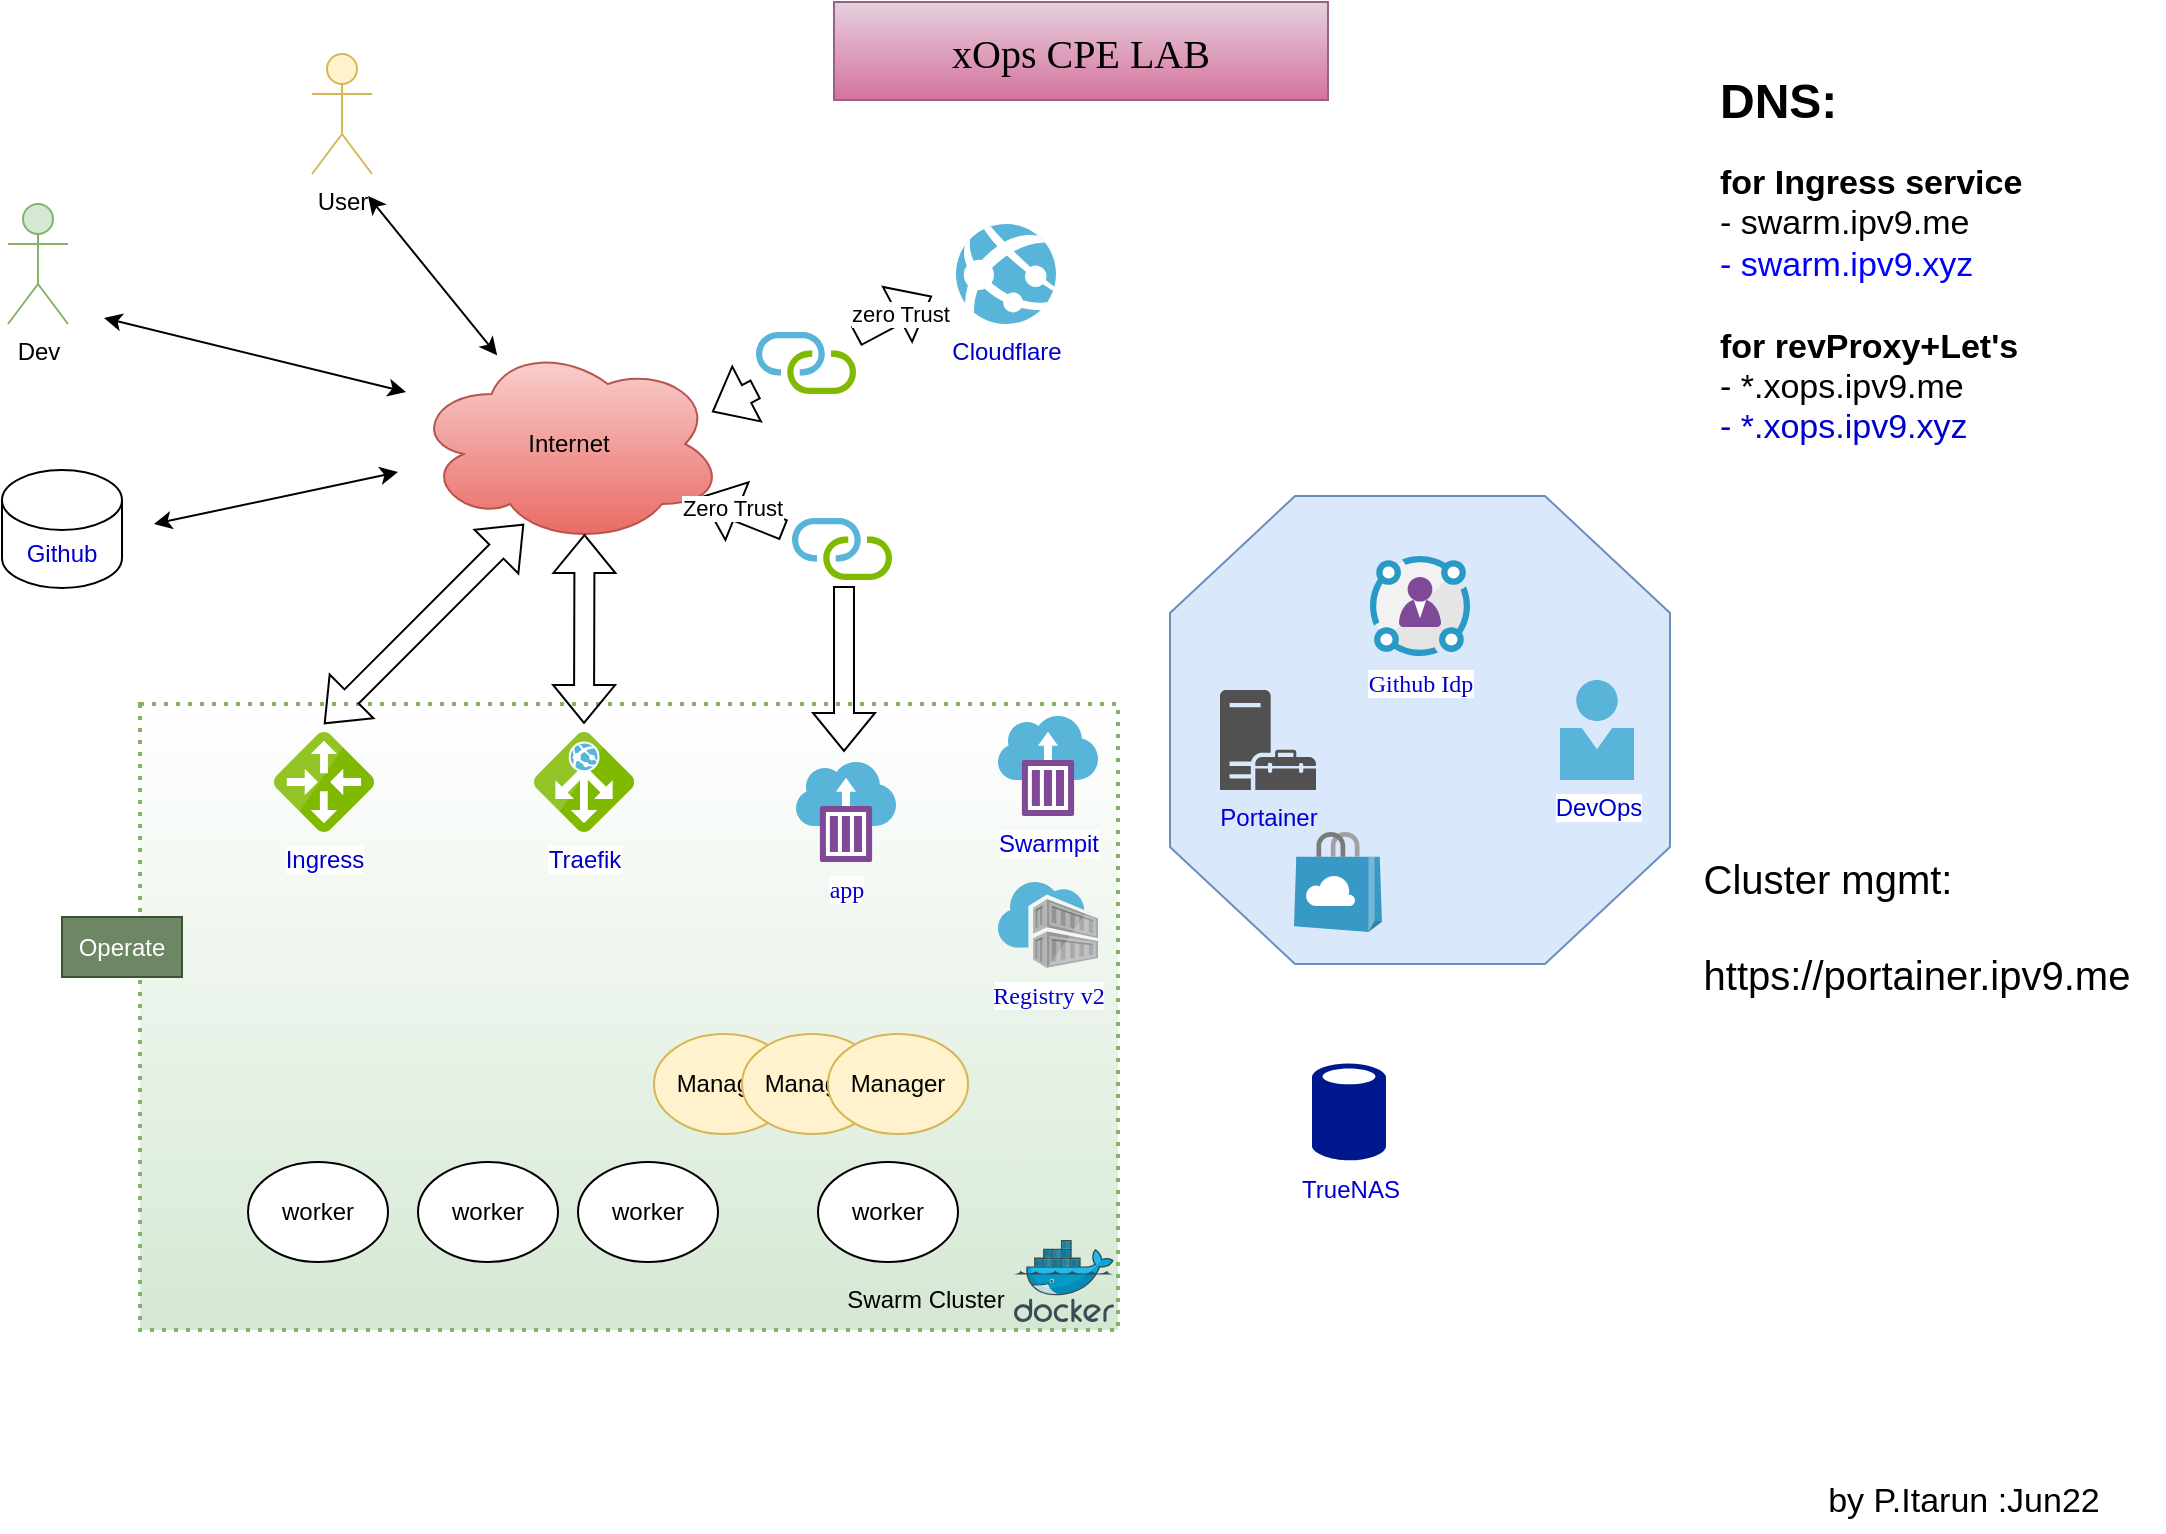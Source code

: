 <mxfile version="19.0.3" type="github">
  <diagram id="0TcvNVGdfmkhXoJ2Nnpc" name="Page-1">
    <mxGraphModel dx="1666" dy="830" grid="0" gridSize="10" guides="1" tooltips="1" connect="1" arrows="1" fold="1" page="1" pageScale="1" pageWidth="1169" pageHeight="827" math="0" shadow="0">
      <root>
        <mxCell id="0" />
        <mxCell id="1" parent="0" />
        <mxCell id="k_gkprCdmWqx7DsaNJFG-28" value="" style="verticalLabelPosition=bottom;verticalAlign=top;html=1;shape=mxgraph.basic.polygon;polyCoords=[[0.25,0],[0.75,0],[1,0.25],[1,0.75],[0.75,1],[0.25,1],[0,0.75],[0,0.25]];polyline=0;fontFamily=Comic Sans MS;fillColor=#dae8fc;strokeColor=#6c8ebf;" vertex="1" parent="1">
          <mxGeometry x="629" y="267" width="250" height="234" as="geometry" />
        </mxCell>
        <mxCell id="tLQB-r3QSDBuK20FlxPW-10" value="" style="rounded=0;whiteSpace=wrap;html=1;fillColor=#d5e8d4;strokeColor=#82b366;dashed=1;strokeWidth=2;dashPattern=1 2;gradientColor=#ffffff;gradientDirection=north;" parent="1" vertex="1">
          <mxGeometry x="114" y="371" width="489" height="313" as="geometry" />
        </mxCell>
        <mxCell id="tLQB-r3QSDBuK20FlxPW-6" value="worker" style="ellipse;whiteSpace=wrap;html=1;" parent="1" vertex="1">
          <mxGeometry x="168" y="600" width="70" height="50" as="geometry" />
        </mxCell>
        <mxCell id="tLQB-r3QSDBuK20FlxPW-7" value="worker" style="ellipse;whiteSpace=wrap;html=1;" parent="1" vertex="1">
          <mxGeometry x="253" y="600" width="70" height="50" as="geometry" />
        </mxCell>
        <mxCell id="tLQB-r3QSDBuK20FlxPW-8" value="worker" style="ellipse;whiteSpace=wrap;html=1;" parent="1" vertex="1">
          <mxGeometry x="333" y="600" width="70" height="50" as="geometry" />
        </mxCell>
        <mxCell id="tLQB-r3QSDBuK20FlxPW-9" value="worker" style="ellipse;whiteSpace=wrap;html=1;" parent="1" vertex="1">
          <mxGeometry x="453" y="600" width="70" height="50" as="geometry" />
        </mxCell>
        <mxCell id="tLQB-r3QSDBuK20FlxPW-11" value="Internet" style="ellipse;shape=cloud;whiteSpace=wrap;html=1;fillColor=#f8cecc;gradientColor=#ea6b66;strokeColor=#b85450;" parent="1" vertex="1">
          <mxGeometry x="251" y="191" width="155" height="100" as="geometry" />
        </mxCell>
        <mxCell id="tLQB-r3QSDBuK20FlxPW-12" value="" style="shape=flexArrow;endArrow=classic;startArrow=classic;html=1;rounded=0;" parent="1" edge="1">
          <mxGeometry width="100" height="100" relative="1" as="geometry">
            <mxPoint x="206" y="381" as="sourcePoint" />
            <mxPoint x="306" y="281" as="targetPoint" />
          </mxGeometry>
        </mxCell>
        <mxCell id="tLQB-r3QSDBuK20FlxPW-13" value="" style="shape=flexArrow;endArrow=classic;startArrow=classic;html=1;rounded=0;entryX=0.55;entryY=0.95;entryDx=0;entryDy=0;entryPerimeter=0;" parent="1" target="tLQB-r3QSDBuK20FlxPW-11" edge="1">
          <mxGeometry width="100" height="100" relative="1" as="geometry">
            <mxPoint x="336" y="381" as="sourcePoint" />
            <mxPoint x="436" y="281" as="targetPoint" />
          </mxGeometry>
        </mxCell>
        <mxCell id="tLQB-r3QSDBuK20FlxPW-16" value="" style="shape=flexArrow;endArrow=classic;startArrow=none;html=1;rounded=0;" parent="1" target="tLQB-r3QSDBuK20FlxPW-11" edge="1">
          <mxGeometry width="100" height="100" relative="1" as="geometry">
            <mxPoint x="436" y="284" as="sourcePoint" />
            <mxPoint x="556" y="301" as="targetPoint" />
            <Array as="points" />
          </mxGeometry>
        </mxCell>
        <mxCell id="tLQB-r3QSDBuK20FlxPW-17" value="Zero Trust" style="edgeLabel;html=1;align=center;verticalAlign=middle;resizable=0;points=[];" parent="tLQB-r3QSDBuK20FlxPW-16" vertex="1" connectable="0">
          <mxGeometry x="0.283" y="-1" relative="1" as="geometry">
            <mxPoint as="offset" />
          </mxGeometry>
        </mxCell>
        <mxCell id="tLQB-r3QSDBuK20FlxPW-18" value="" style="shape=flexArrow;endArrow=classic;startArrow=none;html=1;rounded=0;" parent="1" edge="1" source="k_gkprCdmWqx7DsaNJFG-17">
          <mxGeometry width="100" height="100" relative="1" as="geometry">
            <mxPoint x="400" y="225" as="sourcePoint" />
            <mxPoint x="510" y="167" as="targetPoint" />
          </mxGeometry>
        </mxCell>
        <mxCell id="tLQB-r3QSDBuK20FlxPW-19" value="zero Trust" style="edgeLabel;html=1;align=center;verticalAlign=middle;resizable=0;points=[];" parent="tLQB-r3QSDBuK20FlxPW-18" vertex="1" connectable="0">
          <mxGeometry x="0.14" relative="1" as="geometry">
            <mxPoint as="offset" />
          </mxGeometry>
        </mxCell>
        <mxCell id="tLQB-r3QSDBuK20FlxPW-21" value="Swarm Cluster" style="text;html=1;strokeColor=none;fillColor=none;align=center;verticalAlign=middle;whiteSpace=wrap;rounded=0;" parent="1" vertex="1">
          <mxGeometry x="442" y="654" width="130" height="30" as="geometry" />
        </mxCell>
        <mxCell id="tLQB-r3QSDBuK20FlxPW-22" value="User" style="shape=umlActor;verticalLabelPosition=bottom;verticalAlign=top;html=1;outlineConnect=0;fillColor=#fff2cc;strokeColor=#d6b656;" parent="1" vertex="1">
          <mxGeometry x="200" y="46" width="30" height="60" as="geometry" />
        </mxCell>
        <mxCell id="tLQB-r3QSDBuK20FlxPW-23" value="" style="endArrow=classic;startArrow=classic;html=1;rounded=0;" parent="1" target="tLQB-r3QSDBuK20FlxPW-11" edge="1">
          <mxGeometry width="50" height="50" relative="1" as="geometry">
            <mxPoint x="228" y="117" as="sourcePoint" />
            <mxPoint x="446" y="391" as="targetPoint" />
            <Array as="points" />
          </mxGeometry>
        </mxCell>
        <mxCell id="tLQB-r3QSDBuK20FlxPW-24" value="&lt;h1&gt;DNS:&lt;/h1&gt;&lt;div style=&quot;font-size: 17px;&quot;&gt;&lt;font style=&quot;font-size: 17px;&quot;&gt;&lt;b&gt;for Ingress service&lt;/b&gt;&lt;/font&gt;&lt;/div&gt;&lt;div style=&quot;font-size: 17px;&quot;&gt;&lt;font style=&quot;font-size: 17px;&quot;&gt;- swarm.ipv9.me&amp;nbsp;&lt;br&gt;&lt;/font&gt;&lt;/div&gt;&lt;div style=&quot;font-size: 17px;&quot;&gt;&lt;font color=&quot;#0000ff&quot; style=&quot;font-size: 17px;&quot;&gt;- swarm.ipv9.xyz&lt;/font&gt;&lt;/div&gt;&lt;div style=&quot;font-size: 17px;&quot;&gt;&lt;br&gt;&lt;/div&gt;&lt;div style=&quot;font-size: 17px;&quot;&gt;&lt;b&gt;for revProxy+Let&#39;s&lt;/b&gt;&lt;/div&gt;&lt;div style=&quot;font-size: 17px;&quot;&gt;- *.xops.ipv9.me&amp;nbsp;&lt;/div&gt;&lt;span style=&quot;font-size: 17px;&quot;&gt;&lt;font color=&quot;#0000cc&quot;&gt;- *.xops.ipv9.xyz&amp;nbsp;&lt;/font&gt;&lt;br&gt;&lt;/span&gt;" style="text;html=1;strokeColor=none;fillColor=none;spacing=5;spacingTop=-20;whiteSpace=wrap;overflow=hidden;rounded=0;" parent="1" vertex="1">
          <mxGeometry x="899" y="49.5" width="207" height="213" as="geometry" />
        </mxCell>
        <mxCell id="tLQB-r3QSDBuK20FlxPW-27" value="" style="group" parent="1" vertex="1" connectable="0">
          <mxGeometry x="371" y="536" width="157" height="50" as="geometry" />
        </mxCell>
        <mxCell id="tLQB-r3QSDBuK20FlxPW-5" value="Manager" style="ellipse;whiteSpace=wrap;html=1;fillColor=#fff2cc;strokeColor=#d6b656;" parent="tLQB-r3QSDBuK20FlxPW-27" vertex="1">
          <mxGeometry width="70" height="50" as="geometry" />
        </mxCell>
        <mxCell id="tLQB-r3QSDBuK20FlxPW-25" value="Manager" style="ellipse;whiteSpace=wrap;html=1;fillColor=#fff2cc;strokeColor=#d6b656;" parent="tLQB-r3QSDBuK20FlxPW-27" vertex="1">
          <mxGeometry x="44" width="70" height="50" as="geometry" />
        </mxCell>
        <mxCell id="tLQB-r3QSDBuK20FlxPW-26" value="Manager" style="ellipse;whiteSpace=wrap;html=1;fillColor=#fff2cc;strokeColor=#d6b656;" parent="tLQB-r3QSDBuK20FlxPW-27" vertex="1">
          <mxGeometry x="87" width="70" height="50" as="geometry" />
        </mxCell>
        <mxCell id="tLQB-r3QSDBuK20FlxPW-28" value="by P.Itarun :Jun22" style="text;html=1;strokeColor=none;fillColor=none;align=center;verticalAlign=middle;whiteSpace=wrap;rounded=0;dashed=1;fontSize=17;" parent="1" vertex="1">
          <mxGeometry x="946" y="755" width="160" height="30" as="geometry" />
        </mxCell>
        <mxCell id="yfkS_hRk5FfO1Nmqv_6T-1" value="&lt;div style=&quot;text-align: left; font-size: 20px;&quot;&gt;&lt;span style=&quot;background-color: initial; font-size: 20px;&quot;&gt;Cluster mgmt:&lt;/span&gt;&lt;/div&gt;&lt;div style=&quot;text-align: left; font-size: 20px;&quot;&gt;&lt;span style=&quot;background-color: initial; font-size: 20px;&quot;&gt;&lt;br&gt;&lt;/span&gt;&lt;/div&gt;&lt;div style=&quot;text-align: left; font-size: 20px;&quot;&gt;&lt;span style=&quot;background-color: initial; font-size: 20px;&quot;&gt;https://portainer.ipv9.me&lt;/span&gt;&lt;/div&gt;" style="text;html=1;strokeColor=none;fillColor=none;align=center;verticalAlign=middle;whiteSpace=wrap;rounded=0;fontSize=20;" parent="1" vertex="1">
          <mxGeometry x="879" y="435" width="247" height="93" as="geometry" />
        </mxCell>
        <mxCell id="k_gkprCdmWqx7DsaNJFG-2" value="Github" style="shape=cylinder3;whiteSpace=wrap;html=1;boundedLbl=1;backgroundOutline=1;size=15;fontColor=#0000CC;" vertex="1" parent="1">
          <mxGeometry x="45" y="254" width="60" height="59" as="geometry" />
        </mxCell>
        <mxCell id="k_gkprCdmWqx7DsaNJFG-3" value="" style="endArrow=classic;startArrow=classic;html=1;rounded=0;" edge="1" parent="1">
          <mxGeometry width="50" height="50" relative="1" as="geometry">
            <mxPoint x="121" y="281" as="sourcePoint" />
            <mxPoint x="243" y="255" as="targetPoint" />
            <Array as="points" />
          </mxGeometry>
        </mxCell>
        <mxCell id="k_gkprCdmWqx7DsaNJFG-4" value="Dev" style="shape=umlActor;verticalLabelPosition=bottom;verticalAlign=top;html=1;outlineConnect=0;fillColor=#d5e8d4;strokeColor=#82b366;" vertex="1" parent="1">
          <mxGeometry x="48" y="121" width="30" height="60" as="geometry" />
        </mxCell>
        <mxCell id="k_gkprCdmWqx7DsaNJFG-5" value="" style="endArrow=classic;startArrow=classic;html=1;rounded=0;" edge="1" parent="1">
          <mxGeometry width="50" height="50" relative="1" as="geometry">
            <mxPoint x="96" y="178" as="sourcePoint" />
            <mxPoint x="247" y="215" as="targetPoint" />
            <Array as="points" />
          </mxGeometry>
        </mxCell>
        <mxCell id="k_gkprCdmWqx7DsaNJFG-9" value="Operate" style="text;html=1;strokeColor=#3A5431;fillColor=#6d8764;align=center;verticalAlign=middle;whiteSpace=wrap;rounded=0;fontColor=#ffffff;" vertex="1" parent="1">
          <mxGeometry x="75" y="477.5" width="60" height="30" as="geometry" />
        </mxCell>
        <mxCell id="k_gkprCdmWqx7DsaNJFG-10" value="" style="sketch=0;aspect=fixed;html=1;points=[];align=center;image;fontSize=12;image=img/lib/mscae/Docker.svg;fontColor=#0000CC;" vertex="1" parent="1">
          <mxGeometry x="551" y="639" width="50" height="41" as="geometry" />
        </mxCell>
        <mxCell id="k_gkprCdmWqx7DsaNJFG-11" value="Ingress" style="sketch=0;aspect=fixed;html=1;points=[];align=center;image;fontSize=12;image=img/lib/mscae/Local_Network_Gateways.svg;fontColor=#0000CC;" vertex="1" parent="1">
          <mxGeometry x="181" y="385" width="50" height="50" as="geometry" />
        </mxCell>
        <mxCell id="k_gkprCdmWqx7DsaNJFG-12" value="Traefik" style="sketch=0;aspect=fixed;html=1;points=[];align=center;image;fontSize=12;image=img/lib/mscae/Application_Gateway.svg;fontColor=#0000CC;" vertex="1" parent="1">
          <mxGeometry x="311" y="385" width="50" height="50" as="geometry" />
        </mxCell>
        <mxCell id="k_gkprCdmWqx7DsaNJFG-13" value="" style="sketch=0;aspect=fixed;html=1;points=[];align=center;image;fontSize=12;image=img/lib/mscae/Connection.svg;fontColor=#0000CC;" vertex="1" parent="1">
          <mxGeometry x="440" y="278" width="50" height="31" as="geometry" />
        </mxCell>
        <mxCell id="k_gkprCdmWqx7DsaNJFG-14" value="" style="shape=flexArrow;endArrow=none;startArrow=classic;html=1;rounded=0;" edge="1" parent="1">
          <mxGeometry width="100" height="100" relative="1" as="geometry">
            <mxPoint x="466" y="395" as="sourcePoint" />
            <mxPoint x="466" y="312" as="targetPoint" />
            <Array as="points" />
          </mxGeometry>
        </mxCell>
        <mxCell id="k_gkprCdmWqx7DsaNJFG-16" value="Cloudflare" style="sketch=0;aspect=fixed;html=1;points=[];align=center;image;fontSize=12;image=img/lib/mscae/App_Services.svg;fontColor=#0000CC;" vertex="1" parent="1">
          <mxGeometry x="522" y="131" width="50" height="50" as="geometry" />
        </mxCell>
        <mxCell id="k_gkprCdmWqx7DsaNJFG-17" value="" style="sketch=0;aspect=fixed;html=1;points=[];align=center;image;fontSize=12;image=img/lib/mscae/Connection.svg;fontColor=#0000CC;" vertex="1" parent="1">
          <mxGeometry x="422" y="185" width="50" height="31" as="geometry" />
        </mxCell>
        <mxCell id="k_gkprCdmWqx7DsaNJFG-18" value="" style="shape=flexArrow;endArrow=none;startArrow=classic;html=1;rounded=0;" edge="1" parent="1" target="k_gkprCdmWqx7DsaNJFG-17">
          <mxGeometry width="100" height="100" relative="1" as="geometry">
            <mxPoint x="400" y="225" as="sourcePoint" />
            <mxPoint x="480" y="182" as="targetPoint" />
          </mxGeometry>
        </mxCell>
        <mxCell id="k_gkprCdmWqx7DsaNJFG-20" value="TrueNAS" style="sketch=0;aspect=fixed;pointerEvents=1;shadow=0;dashed=0;html=1;strokeColor=none;labelPosition=center;verticalLabelPosition=bottom;verticalAlign=top;align=center;fillColor=#00188D;shape=mxgraph.mscae.enterprise.database_generic;fontColor=#0000CC;" vertex="1" parent="1">
          <mxGeometry x="700" y="550" width="37" height="50" as="geometry" />
        </mxCell>
        <mxCell id="k_gkprCdmWqx7DsaNJFG-21" value="Portainer" style="sketch=0;pointerEvents=1;shadow=0;dashed=0;html=1;strokeColor=none;labelPosition=center;verticalLabelPosition=bottom;verticalAlign=top;align=center;fillColor=#515151;shape=mxgraph.mscae.system_center.management_point;fontColor=#0000CC;" vertex="1" parent="1">
          <mxGeometry x="654" y="364" width="48" height="50" as="geometry" />
        </mxCell>
        <mxCell id="k_gkprCdmWqx7DsaNJFG-22" value="Swarmpit" style="sketch=0;aspect=fixed;html=1;points=[];align=center;image;fontSize=12;image=img/lib/mscae/Container_Instances.svg;fontColor=#0000CC;" vertex="1" parent="1">
          <mxGeometry x="543" y="377" width="50" height="50" as="geometry" />
        </mxCell>
        <mxCell id="k_gkprCdmWqx7DsaNJFG-23" value="&lt;div style=&quot;text-align: left; font-size: 20px;&quot;&gt;xOps CPE LAB&lt;/div&gt;" style="text;html=1;strokeColor=#996185;fillColor=#e6d0de;align=center;verticalAlign=middle;whiteSpace=wrap;rounded=0;fontSize=20;gradientColor=#d5739d;fontFamily=Comic Sans MS;" vertex="1" parent="1">
          <mxGeometry x="461" y="20" width="247" height="49" as="geometry" />
        </mxCell>
        <mxCell id="k_gkprCdmWqx7DsaNJFG-24" value="DevOps" style="sketch=0;aspect=fixed;html=1;points=[];align=center;image;fontSize=12;image=img/lib/mscae/Person.svg;fontColor=#0000CC;" vertex="1" parent="1">
          <mxGeometry x="824" y="359" width="37" height="50" as="geometry" />
        </mxCell>
        <mxCell id="k_gkprCdmWqx7DsaNJFG-25" value="Registry v2" style="sketch=0;aspect=fixed;html=1;points=[];align=center;image;fontSize=12;image=img/lib/mscae/Container_Registries.svg;fontFamily=Comic Sans MS;fontColor=#0000CC;" vertex="1" parent="1">
          <mxGeometry x="543" y="460" width="50" height="43" as="geometry" />
        </mxCell>
        <mxCell id="k_gkprCdmWqx7DsaNJFG-26" value="Github Idp" style="sketch=0;aspect=fixed;html=1;points=[];align=center;image;fontSize=12;image=img/lib/mscae/Identity_Governance.svg;fontFamily=Comic Sans MS;fontColor=#0000CC;" vertex="1" parent="1">
          <mxGeometry x="729" y="297" width="50" height="50" as="geometry" />
        </mxCell>
        <mxCell id="k_gkprCdmWqx7DsaNJFG-29" value="app" style="sketch=0;aspect=fixed;html=1;points=[];align=center;image;fontSize=12;image=img/lib/mscae/Container_Instances.svg;dashed=1;dashPattern=1 2;fontFamily=Comic Sans MS;fontColor=#0000CC;gradientColor=#ffffff;gradientDirection=north;" vertex="1" parent="1">
          <mxGeometry x="442" y="400" width="50" height="50" as="geometry" />
        </mxCell>
        <mxCell id="k_gkprCdmWqx7DsaNJFG-30" value="" style="sketch=0;aspect=fixed;html=1;points=[];align=center;image;fontSize=12;image=img/lib/mscae/Store_Marketplace.svg;dashed=1;dashPattern=1 2;fontFamily=Comic Sans MS;fontColor=#0000CC;gradientColor=#ffffff;gradientDirection=north;" vertex="1" parent="1">
          <mxGeometry x="691" y="435" width="44" height="50" as="geometry" />
        </mxCell>
      </root>
    </mxGraphModel>
  </diagram>
</mxfile>
